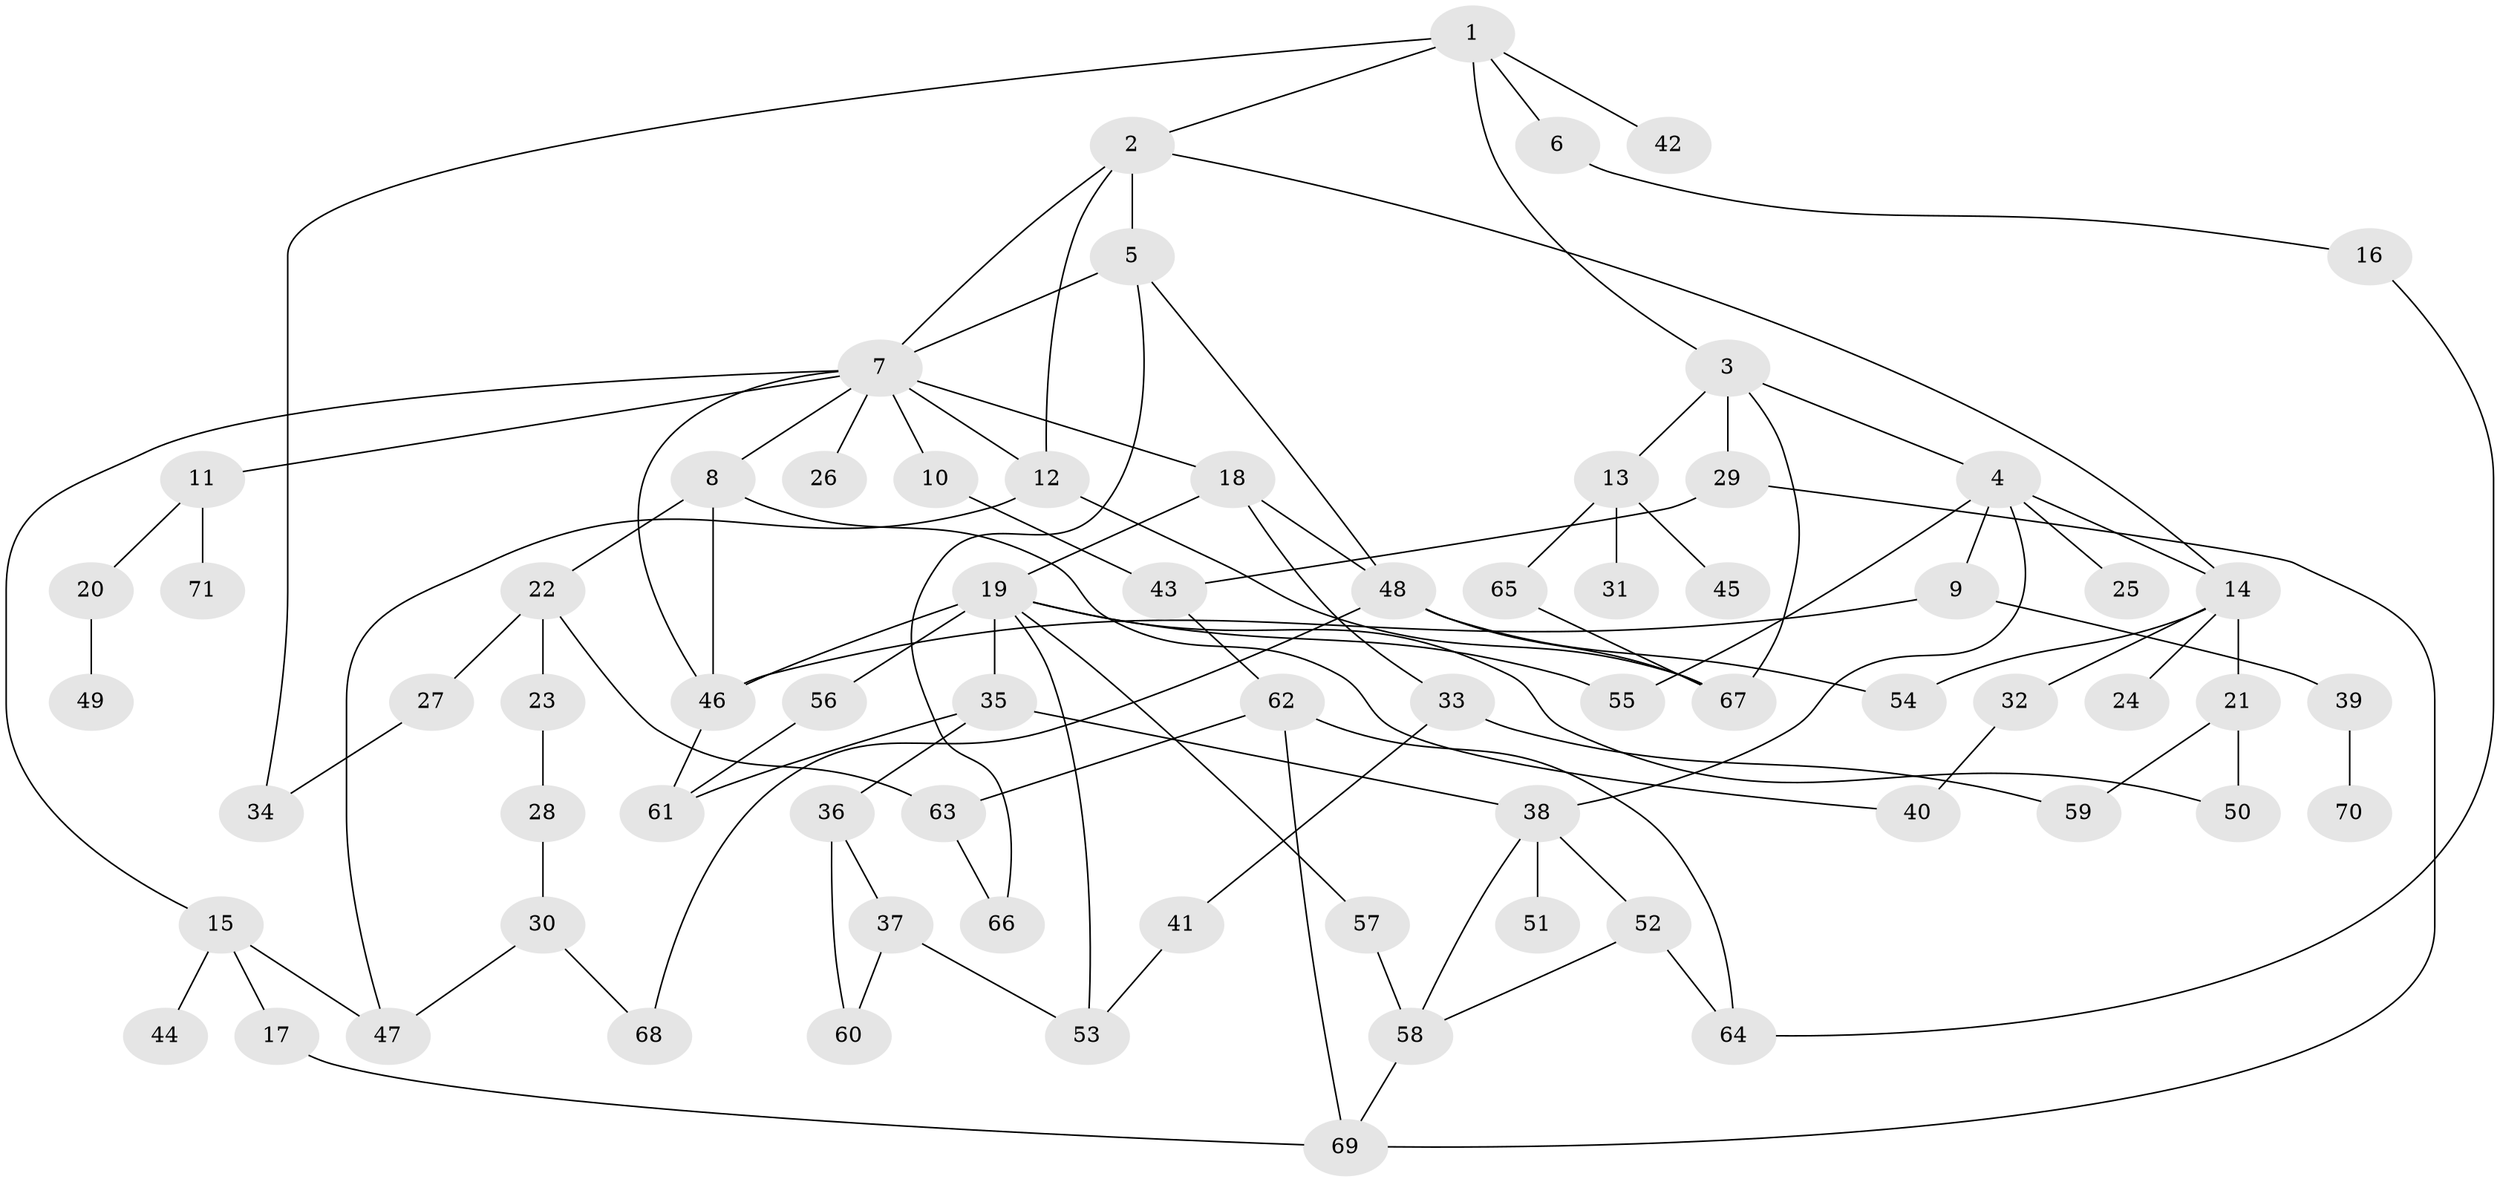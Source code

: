 // Generated by graph-tools (version 1.1) at 2025/41/03/09/25 04:41:36]
// undirected, 71 vertices, 105 edges
graph export_dot {
graph [start="1"]
  node [color=gray90,style=filled];
  1;
  2;
  3;
  4;
  5;
  6;
  7;
  8;
  9;
  10;
  11;
  12;
  13;
  14;
  15;
  16;
  17;
  18;
  19;
  20;
  21;
  22;
  23;
  24;
  25;
  26;
  27;
  28;
  29;
  30;
  31;
  32;
  33;
  34;
  35;
  36;
  37;
  38;
  39;
  40;
  41;
  42;
  43;
  44;
  45;
  46;
  47;
  48;
  49;
  50;
  51;
  52;
  53;
  54;
  55;
  56;
  57;
  58;
  59;
  60;
  61;
  62;
  63;
  64;
  65;
  66;
  67;
  68;
  69;
  70;
  71;
  1 -- 2;
  1 -- 3;
  1 -- 6;
  1 -- 42;
  1 -- 34;
  2 -- 5;
  2 -- 7;
  2 -- 12;
  2 -- 14;
  3 -- 4;
  3 -- 13;
  3 -- 29;
  3 -- 67;
  4 -- 9;
  4 -- 14;
  4 -- 25;
  4 -- 38;
  4 -- 55;
  5 -- 48;
  5 -- 7;
  5 -- 66;
  6 -- 16;
  7 -- 8;
  7 -- 10;
  7 -- 11;
  7 -- 12;
  7 -- 15;
  7 -- 18;
  7 -- 26;
  7 -- 46;
  8 -- 22;
  8 -- 46;
  8 -- 40;
  9 -- 39;
  9 -- 46;
  10 -- 43;
  11 -- 20;
  11 -- 71;
  12 -- 47;
  12 -- 67;
  13 -- 31;
  13 -- 45;
  13 -- 65;
  14 -- 21;
  14 -- 24;
  14 -- 32;
  14 -- 54;
  15 -- 17;
  15 -- 44;
  15 -- 47;
  16 -- 64;
  17 -- 69;
  18 -- 19;
  18 -- 33;
  18 -- 48;
  19 -- 35;
  19 -- 46;
  19 -- 53;
  19 -- 55;
  19 -- 56;
  19 -- 57;
  19 -- 50;
  20 -- 49;
  21 -- 50;
  21 -- 59;
  22 -- 23;
  22 -- 27;
  22 -- 63;
  23 -- 28;
  27 -- 34;
  28 -- 30;
  29 -- 69;
  29 -- 43;
  30 -- 47;
  30 -- 68;
  32 -- 40;
  33 -- 41;
  33 -- 59;
  35 -- 36;
  35 -- 38;
  35 -- 61;
  36 -- 37;
  36 -- 60;
  37 -- 60;
  37 -- 53;
  38 -- 51;
  38 -- 52;
  38 -- 58;
  39 -- 70;
  41 -- 53;
  43 -- 62;
  46 -- 61;
  48 -- 54;
  48 -- 68;
  48 -- 67;
  52 -- 58;
  52 -- 64;
  56 -- 61;
  57 -- 58;
  58 -- 69;
  62 -- 63;
  62 -- 64;
  62 -- 69;
  63 -- 66;
  65 -- 67;
}

